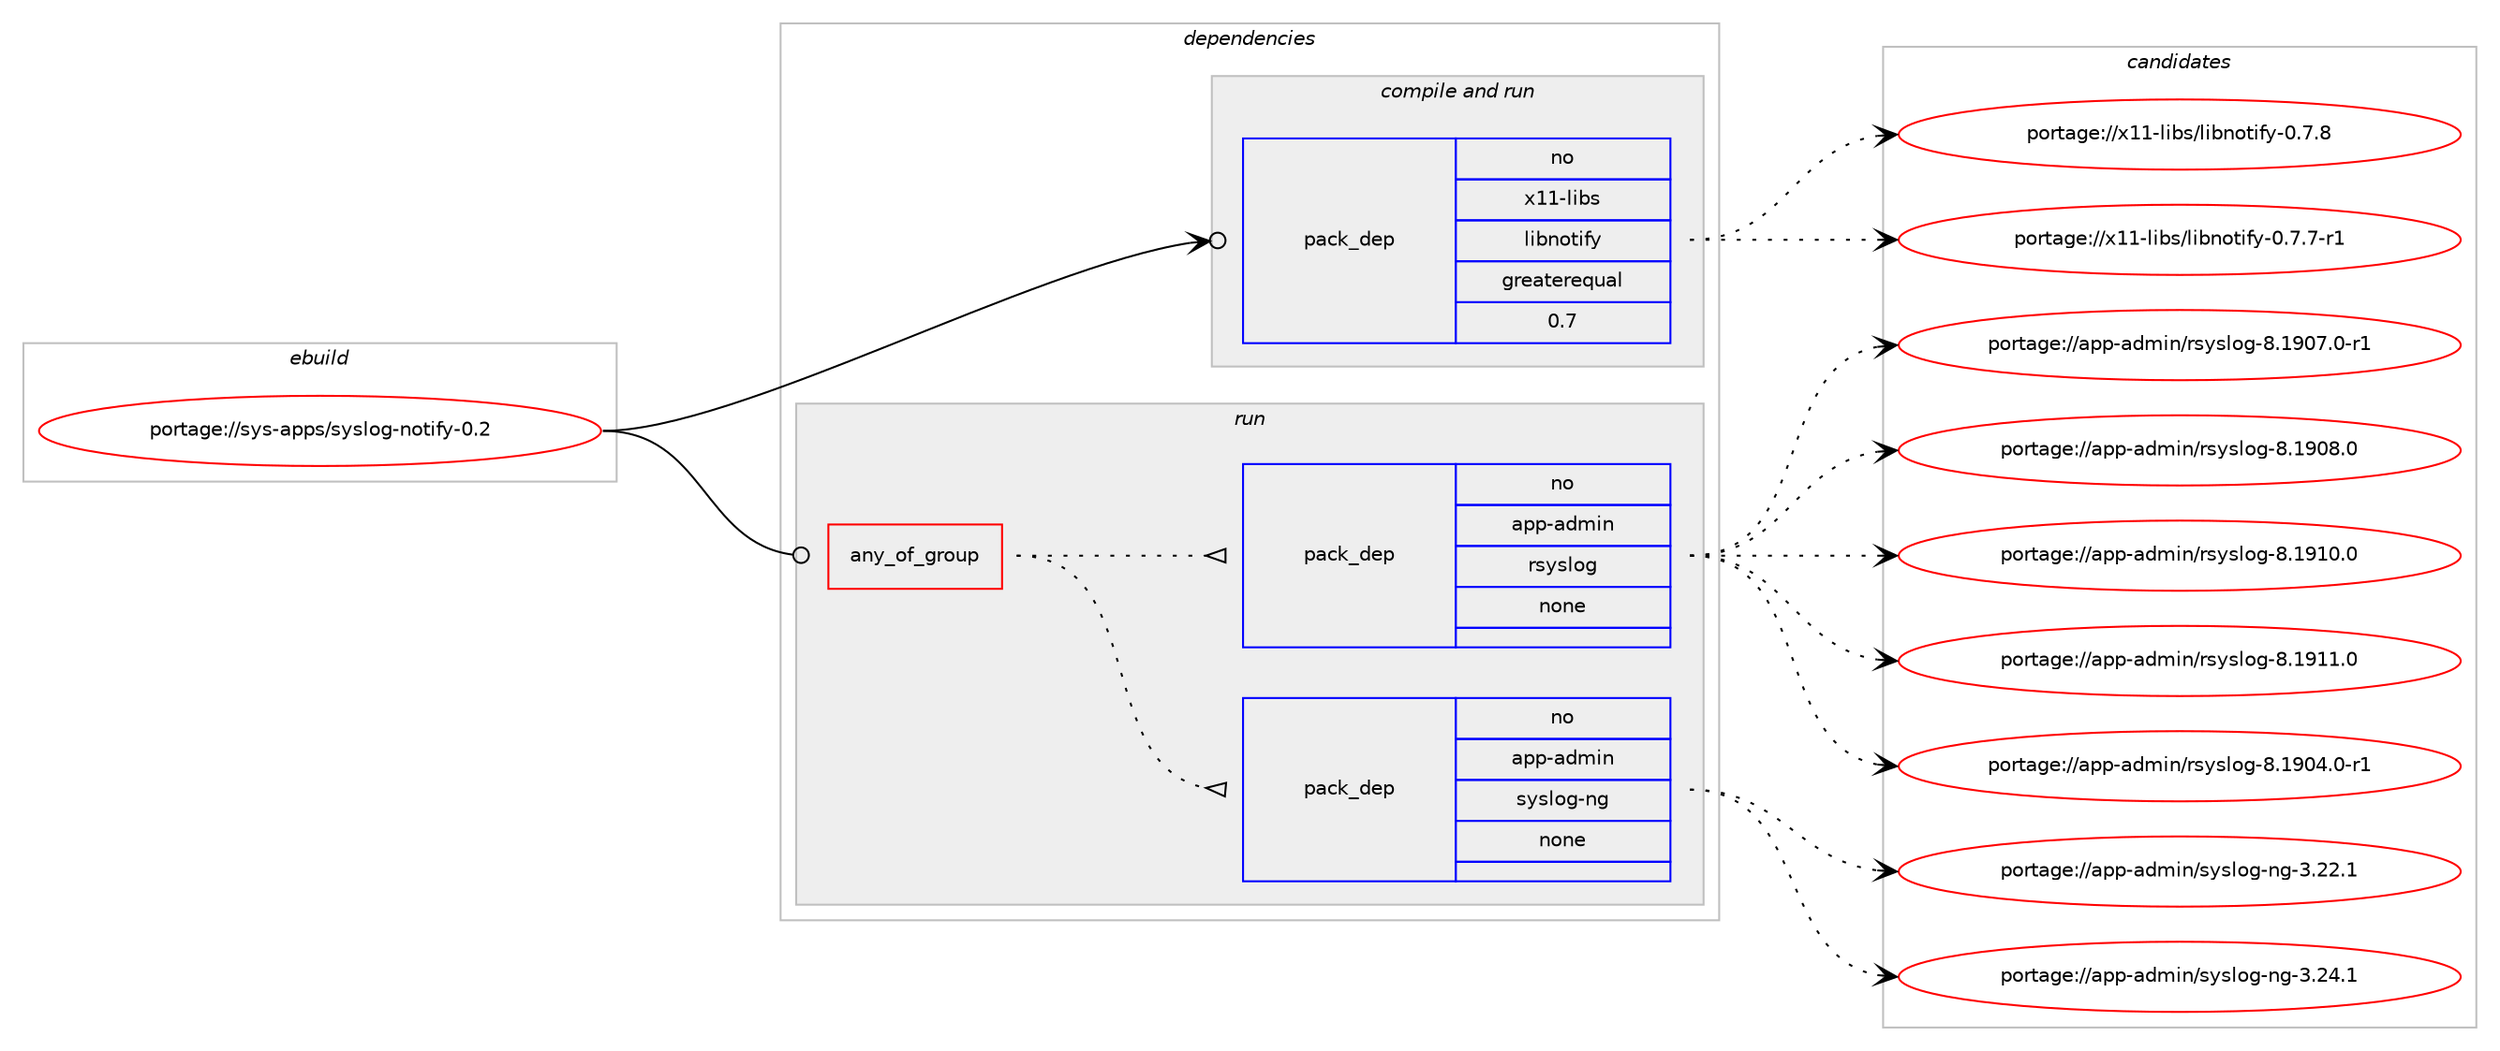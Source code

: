 digraph prolog {

# *************
# Graph options
# *************

newrank=true;
concentrate=true;
compound=true;
graph [rankdir=LR,fontname=Helvetica,fontsize=10,ranksep=1.5];#, ranksep=2.5, nodesep=0.2];
edge  [arrowhead=vee];
node  [fontname=Helvetica,fontsize=10];

# **********
# The ebuild
# **********

subgraph cluster_leftcol {
color=gray;
rank=same;
label=<<i>ebuild</i>>;
id [label="portage://sys-apps/syslog-notify-0.2", color=red, width=4, href="../sys-apps/syslog-notify-0.2.svg"];
}

# ****************
# The dependencies
# ****************

subgraph cluster_midcol {
color=gray;
label=<<i>dependencies</i>>;
subgraph cluster_compile {
fillcolor="#eeeeee";
style=filled;
label=<<i>compile</i>>;
}
subgraph cluster_compileandrun {
fillcolor="#eeeeee";
style=filled;
label=<<i>compile and run</i>>;
subgraph pack304259 {
dependency411180 [label=<<TABLE BORDER="0" CELLBORDER="1" CELLSPACING="0" CELLPADDING="4" WIDTH="220"><TR><TD ROWSPAN="6" CELLPADDING="30">pack_dep</TD></TR><TR><TD WIDTH="110">no</TD></TR><TR><TD>x11-libs</TD></TR><TR><TD>libnotify</TD></TR><TR><TD>greaterequal</TD></TR><TR><TD>0.7</TD></TR></TABLE>>, shape=none, color=blue];
}
id:e -> dependency411180:w [weight=20,style="solid",arrowhead="odotvee"];
}
subgraph cluster_run {
fillcolor="#eeeeee";
style=filled;
label=<<i>run</i>>;
subgraph any6650 {
dependency411181 [label=<<TABLE BORDER="0" CELLBORDER="1" CELLSPACING="0" CELLPADDING="4"><TR><TD CELLPADDING="10">any_of_group</TD></TR></TABLE>>, shape=none, color=red];subgraph pack304260 {
dependency411182 [label=<<TABLE BORDER="0" CELLBORDER="1" CELLSPACING="0" CELLPADDING="4" WIDTH="220"><TR><TD ROWSPAN="6" CELLPADDING="30">pack_dep</TD></TR><TR><TD WIDTH="110">no</TD></TR><TR><TD>app-admin</TD></TR><TR><TD>syslog-ng</TD></TR><TR><TD>none</TD></TR><TR><TD></TD></TR></TABLE>>, shape=none, color=blue];
}
dependency411181:e -> dependency411182:w [weight=20,style="dotted",arrowhead="oinv"];
subgraph pack304261 {
dependency411183 [label=<<TABLE BORDER="0" CELLBORDER="1" CELLSPACING="0" CELLPADDING="4" WIDTH="220"><TR><TD ROWSPAN="6" CELLPADDING="30">pack_dep</TD></TR><TR><TD WIDTH="110">no</TD></TR><TR><TD>app-admin</TD></TR><TR><TD>rsyslog</TD></TR><TR><TD>none</TD></TR><TR><TD></TD></TR></TABLE>>, shape=none, color=blue];
}
dependency411181:e -> dependency411183:w [weight=20,style="dotted",arrowhead="oinv"];
}
id:e -> dependency411181:w [weight=20,style="solid",arrowhead="odot"];
}
}

# **************
# The candidates
# **************

subgraph cluster_choices {
rank=same;
color=gray;
label=<<i>candidates</i>>;

subgraph choice304259 {
color=black;
nodesep=1;
choiceportage1204949451081059811547108105981101111161051021214548465546554511449 [label="portage://x11-libs/libnotify-0.7.7-r1", color=red, width=4,href="../x11-libs/libnotify-0.7.7-r1.svg"];
choiceportage120494945108105981154710810598110111116105102121454846554656 [label="portage://x11-libs/libnotify-0.7.8", color=red, width=4,href="../x11-libs/libnotify-0.7.8.svg"];
dependency411180:e -> choiceportage1204949451081059811547108105981101111161051021214548465546554511449:w [style=dotted,weight="100"];
dependency411180:e -> choiceportage120494945108105981154710810598110111116105102121454846554656:w [style=dotted,weight="100"];
}
subgraph choice304260 {
color=black;
nodesep=1;
choiceportage971121124597100109105110471151211151081111034511010345514650504649 [label="portage://app-admin/syslog-ng-3.22.1", color=red, width=4,href="../app-admin/syslog-ng-3.22.1.svg"];
choiceportage971121124597100109105110471151211151081111034511010345514650524649 [label="portage://app-admin/syslog-ng-3.24.1", color=red, width=4,href="../app-admin/syslog-ng-3.24.1.svg"];
dependency411182:e -> choiceportage971121124597100109105110471151211151081111034511010345514650504649:w [style=dotted,weight="100"];
dependency411182:e -> choiceportage971121124597100109105110471151211151081111034511010345514650524649:w [style=dotted,weight="100"];
}
subgraph choice304261 {
color=black;
nodesep=1;
choiceportage971121124597100109105110471141151211151081111034556464957485246484511449 [label="portage://app-admin/rsyslog-8.1904.0-r1", color=red, width=4,href="../app-admin/rsyslog-8.1904.0-r1.svg"];
choiceportage971121124597100109105110471141151211151081111034556464957485546484511449 [label="portage://app-admin/rsyslog-8.1907.0-r1", color=red, width=4,href="../app-admin/rsyslog-8.1907.0-r1.svg"];
choiceportage97112112459710010910511047114115121115108111103455646495748564648 [label="portage://app-admin/rsyslog-8.1908.0", color=red, width=4,href="../app-admin/rsyslog-8.1908.0.svg"];
choiceportage97112112459710010910511047114115121115108111103455646495749484648 [label="portage://app-admin/rsyslog-8.1910.0", color=red, width=4,href="../app-admin/rsyslog-8.1910.0.svg"];
choiceportage97112112459710010910511047114115121115108111103455646495749494648 [label="portage://app-admin/rsyslog-8.1911.0", color=red, width=4,href="../app-admin/rsyslog-8.1911.0.svg"];
dependency411183:e -> choiceportage971121124597100109105110471141151211151081111034556464957485246484511449:w [style=dotted,weight="100"];
dependency411183:e -> choiceportage971121124597100109105110471141151211151081111034556464957485546484511449:w [style=dotted,weight="100"];
dependency411183:e -> choiceportage97112112459710010910511047114115121115108111103455646495748564648:w [style=dotted,weight="100"];
dependency411183:e -> choiceportage97112112459710010910511047114115121115108111103455646495749484648:w [style=dotted,weight="100"];
dependency411183:e -> choiceportage97112112459710010910511047114115121115108111103455646495749494648:w [style=dotted,weight="100"];
}
}

}
